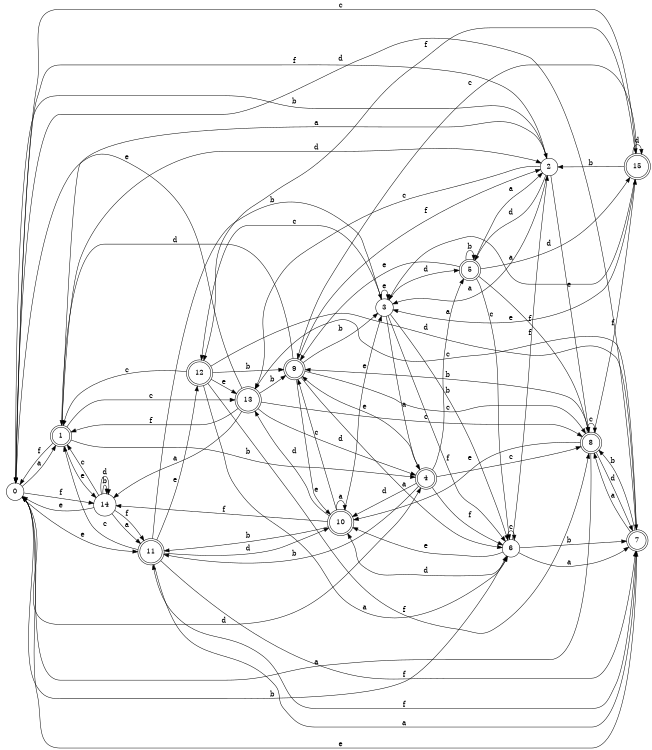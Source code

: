 digraph n13_4 {
__start0 [label="" shape="none"];

rankdir=LR;
size="8,5";

s0 [style="filled", color="black", fillcolor="white" shape="circle", label="0"];
s1 [style="rounded,filled", color="black", fillcolor="white" shape="doublecircle", label="1"];
s2 [style="filled", color="black", fillcolor="white" shape="circle", label="2"];
s3 [style="filled", color="black", fillcolor="white" shape="circle", label="3"];
s4 [style="rounded,filled", color="black", fillcolor="white" shape="doublecircle", label="4"];
s5 [style="rounded,filled", color="black", fillcolor="white" shape="doublecircle", label="5"];
s6 [style="filled", color="black", fillcolor="white" shape="circle", label="6"];
s7 [style="rounded,filled", color="black", fillcolor="white" shape="doublecircle", label="7"];
s8 [style="rounded,filled", color="black", fillcolor="white" shape="doublecircle", label="8"];
s9 [style="rounded,filled", color="black", fillcolor="white" shape="doublecircle", label="9"];
s10 [style="rounded,filled", color="black", fillcolor="white" shape="doublecircle", label="10"];
s11 [style="rounded,filled", color="black", fillcolor="white" shape="doublecircle", label="11"];
s12 [style="rounded,filled", color="black", fillcolor="white" shape="doublecircle", label="12"];
s13 [style="rounded,filled", color="black", fillcolor="white" shape="doublecircle", label="13"];
s14 [style="filled", color="black", fillcolor="white" shape="circle", label="14"];
s15 [style="rounded,filled", color="black", fillcolor="white" shape="doublecircle", label="15"];
s0 -> s1 [label="a"];
s0 -> s6 [label="b"];
s0 -> s15 [label="c"];
s0 -> s4 [label="d"];
s0 -> s11 [label="e"];
s0 -> s14 [label="f"];
s1 -> s2 [label="a"];
s1 -> s4 [label="b"];
s1 -> s13 [label="c"];
s1 -> s2 [label="d"];
s1 -> s14 [label="e"];
s1 -> s0 [label="f"];
s2 -> s3 [label="a"];
s2 -> s0 [label="b"];
s2 -> s13 [label="c"];
s2 -> s5 [label="d"];
s2 -> s8 [label="e"];
s2 -> s0 [label="f"];
s3 -> s4 [label="a"];
s3 -> s6 [label="b"];
s3 -> s12 [label="c"];
s3 -> s5 [label="d"];
s3 -> s3 [label="e"];
s3 -> s6 [label="f"];
s4 -> s5 [label="a"];
s4 -> s11 [label="b"];
s4 -> s8 [label="c"];
s4 -> s10 [label="d"];
s4 -> s9 [label="e"];
s4 -> s6 [label="f"];
s5 -> s2 [label="a"];
s5 -> s5 [label="b"];
s5 -> s6 [label="c"];
s5 -> s15 [label="d"];
s5 -> s9 [label="e"];
s5 -> s8 [label="f"];
s6 -> s7 [label="a"];
s6 -> s7 [label="b"];
s6 -> s6 [label="c"];
s6 -> s10 [label="d"];
s6 -> s10 [label="e"];
s6 -> s2 [label="f"];
s7 -> s8 [label="a"];
s7 -> s8 [label="b"];
s7 -> s13 [label="c"];
s7 -> s0 [label="d"];
s7 -> s0 [label="e"];
s7 -> s11 [label="f"];
s8 -> s0 [label="a"];
s8 -> s9 [label="b"];
s8 -> s8 [label="c"];
s8 -> s7 [label="d"];
s8 -> s10 [label="e"];
s8 -> s15 [label="f"];
s9 -> s6 [label="a"];
s9 -> s3 [label="b"];
s9 -> s8 [label="c"];
s9 -> s1 [label="d"];
s9 -> s10 [label="e"];
s9 -> s2 [label="f"];
s10 -> s10 [label="a"];
s10 -> s11 [label="b"];
s10 -> s9 [label="c"];
s10 -> s13 [label="d"];
s10 -> s3 [label="e"];
s10 -> s14 [label="f"];
s11 -> s7 [label="a"];
s11 -> s3 [label="b"];
s11 -> s1 [label="c"];
s11 -> s10 [label="d"];
s11 -> s12 [label="e"];
s11 -> s7 [label="f"];
s12 -> s6 [label="a"];
s12 -> s9 [label="b"];
s12 -> s1 [label="c"];
s12 -> s7 [label="d"];
s12 -> s13 [label="e"];
s12 -> s8 [label="f"];
s13 -> s14 [label="a"];
s13 -> s9 [label="b"];
s13 -> s8 [label="c"];
s13 -> s4 [label="d"];
s13 -> s0 [label="e"];
s13 -> s1 [label="f"];
s14 -> s11 [label="a"];
s14 -> s14 [label="b"];
s14 -> s1 [label="c"];
s14 -> s14 [label="d"];
s14 -> s0 [label="e"];
s14 -> s11 [label="f"];
s15 -> s3 [label="a"];
s15 -> s2 [label="b"];
s15 -> s9 [label="c"];
s15 -> s15 [label="d"];
s15 -> s3 [label="e"];
s15 -> s12 [label="f"];

}